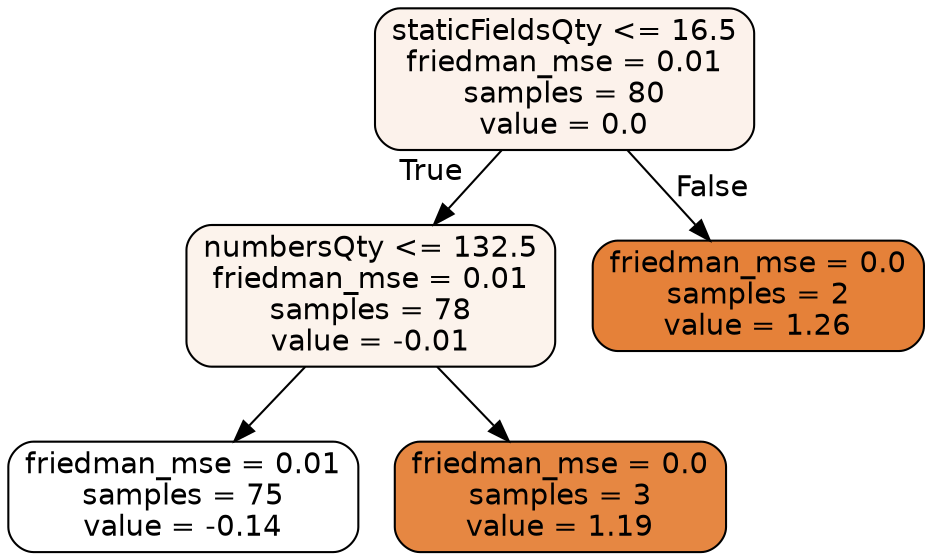 digraph Tree {
node [shape=box, style="filled, rounded", color="black", fontname="helvetica"] ;
edge [fontname="helvetica"] ;
0 [label="staticFieldsQty <= 16.5\nfriedman_mse = 0.01\nsamples = 80\nvalue = 0.0", fillcolor="#fcf2eb"] ;
1 [label="numbersQty <= 132.5\nfriedman_mse = 0.01\nsamples = 78\nvalue = -0.01", fillcolor="#fcf3ec"] ;
0 -> 1 [labeldistance=2.5, labelangle=45, headlabel="True"] ;
3 [label="friedman_mse = 0.01\nsamples = 75\nvalue = -0.14", fillcolor="#ffffff"] ;
1 -> 3 ;
4 [label="friedman_mse = 0.0\nsamples = 3\nvalue = 1.19", fillcolor="#e68742"] ;
1 -> 4 ;
2 [label="friedman_mse = 0.0\nsamples = 2\nvalue = 1.26", fillcolor="#e58139"] ;
0 -> 2 [labeldistance=2.5, labelangle=-45, headlabel="False"] ;
}